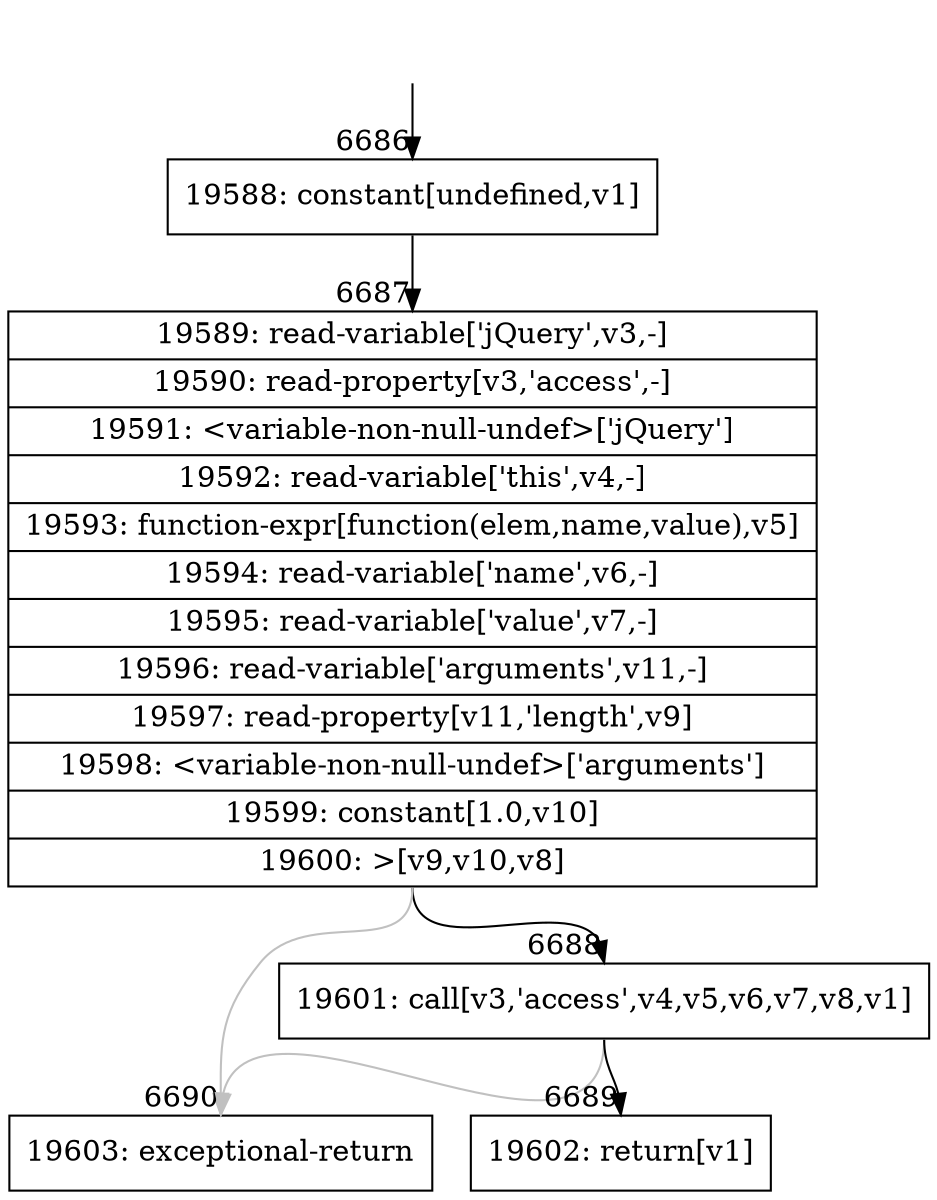 digraph {
rankdir="TD"
BB_entry420[shape=none,label=""];
BB_entry420 -> BB6686 [tailport=s, headport=n, headlabel="    6686"]
BB6686 [shape=record label="{19588: constant[undefined,v1]}" ] 
BB6686 -> BB6687 [tailport=s, headport=n, headlabel="      6687"]
BB6687 [shape=record label="{19589: read-variable['jQuery',v3,-]|19590: read-property[v3,'access',-]|19591: \<variable-non-null-undef\>['jQuery']|19592: read-variable['this',v4,-]|19593: function-expr[function(elem,name,value),v5]|19594: read-variable['name',v6,-]|19595: read-variable['value',v7,-]|19596: read-variable['arguments',v11,-]|19597: read-property[v11,'length',v9]|19598: \<variable-non-null-undef\>['arguments']|19599: constant[1.0,v10]|19600: \>[v9,v10,v8]}" ] 
BB6687 -> BB6688 [tailport=s, headport=n, headlabel="      6688"]
BB6687 -> BB6690 [tailport=s, headport=n, color=gray, headlabel="      6690"]
BB6688 [shape=record label="{19601: call[v3,'access',v4,v5,v6,v7,v8,v1]}" ] 
BB6688 -> BB6689 [tailport=s, headport=n, headlabel="      6689"]
BB6688 -> BB6690 [tailport=s, headport=n, color=gray]
BB6689 [shape=record label="{19602: return[v1]}" ] 
BB6690 [shape=record label="{19603: exceptional-return}" ] 
}
